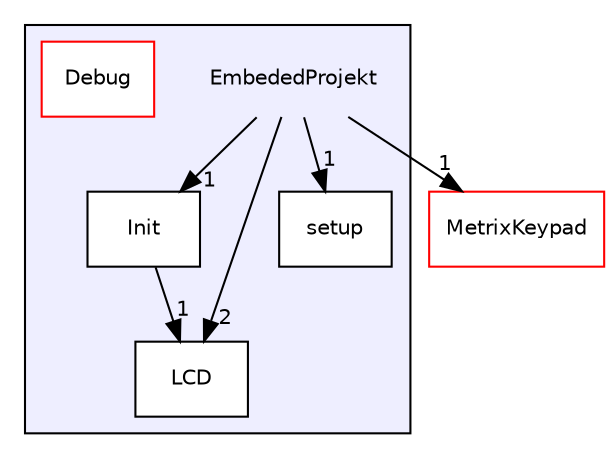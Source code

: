 digraph "EmbededProjekt" {
  compound=true
  node [ fontsize="10", fontname="Helvetica"];
  edge [ labelfontsize="10", labelfontname="Helvetica"];
  subgraph clusterdir_d9c862473c01b9f14b502c53f4c21efc {
    graph [ bgcolor="#eeeeff", pencolor="black", label="" URL="dir_d9c862473c01b9f14b502c53f4c21efc.html"];
    dir_d9c862473c01b9f14b502c53f4c21efc [shape=plaintext label="EmbededProjekt"];
    dir_c99e97ccbe1f34d0c0f088eaa0c67b7b [shape=box label="Debug" color="red" fillcolor="white" style="filled" URL="dir_c99e97ccbe1f34d0c0f088eaa0c67b7b.html"];
    dir_9d9fe70b00564b8b92e06457156fe88b [shape=box label="Init" color="black" fillcolor="white" style="filled" URL="dir_9d9fe70b00564b8b92e06457156fe88b.html"];
    dir_9a8920b50bb804016aa29a0c6cc7579e [shape=box label="LCD" color="black" fillcolor="white" style="filled" URL="dir_9a8920b50bb804016aa29a0c6cc7579e.html"];
    dir_1c10fb39e0a0ad2fae31cd059f884818 [shape=box label="setup" color="black" fillcolor="white" style="filled" URL="dir_1c10fb39e0a0ad2fae31cd059f884818.html"];
  }
  dir_17c78b6e7a1f24bffc86fb0057c3425b [shape=box label="MetrixKeypad" fillcolor="white" style="filled" color="red" URL="dir_17c78b6e7a1f24bffc86fb0057c3425b.html"];
  dir_d9c862473c01b9f14b502c53f4c21efc->dir_9a8920b50bb804016aa29a0c6cc7579e [headlabel="2", labeldistance=1.5 headhref="dir_000000_000006.html"];
  dir_d9c862473c01b9f14b502c53f4c21efc->dir_1c10fb39e0a0ad2fae31cd059f884818 [headlabel="1", labeldistance=1.5 headhref="dir_000000_000007.html"];
  dir_d9c862473c01b9f14b502c53f4c21efc->dir_9d9fe70b00564b8b92e06457156fe88b [headlabel="1", labeldistance=1.5 headhref="dir_000000_000005.html"];
  dir_d9c862473c01b9f14b502c53f4c21efc->dir_17c78b6e7a1f24bffc86fb0057c3425b [headlabel="1", labeldistance=1.5 headhref="dir_000000_000008.html"];
  dir_9d9fe70b00564b8b92e06457156fe88b->dir_9a8920b50bb804016aa29a0c6cc7579e [headlabel="1", labeldistance=1.5 headhref="dir_000005_000006.html"];
}
